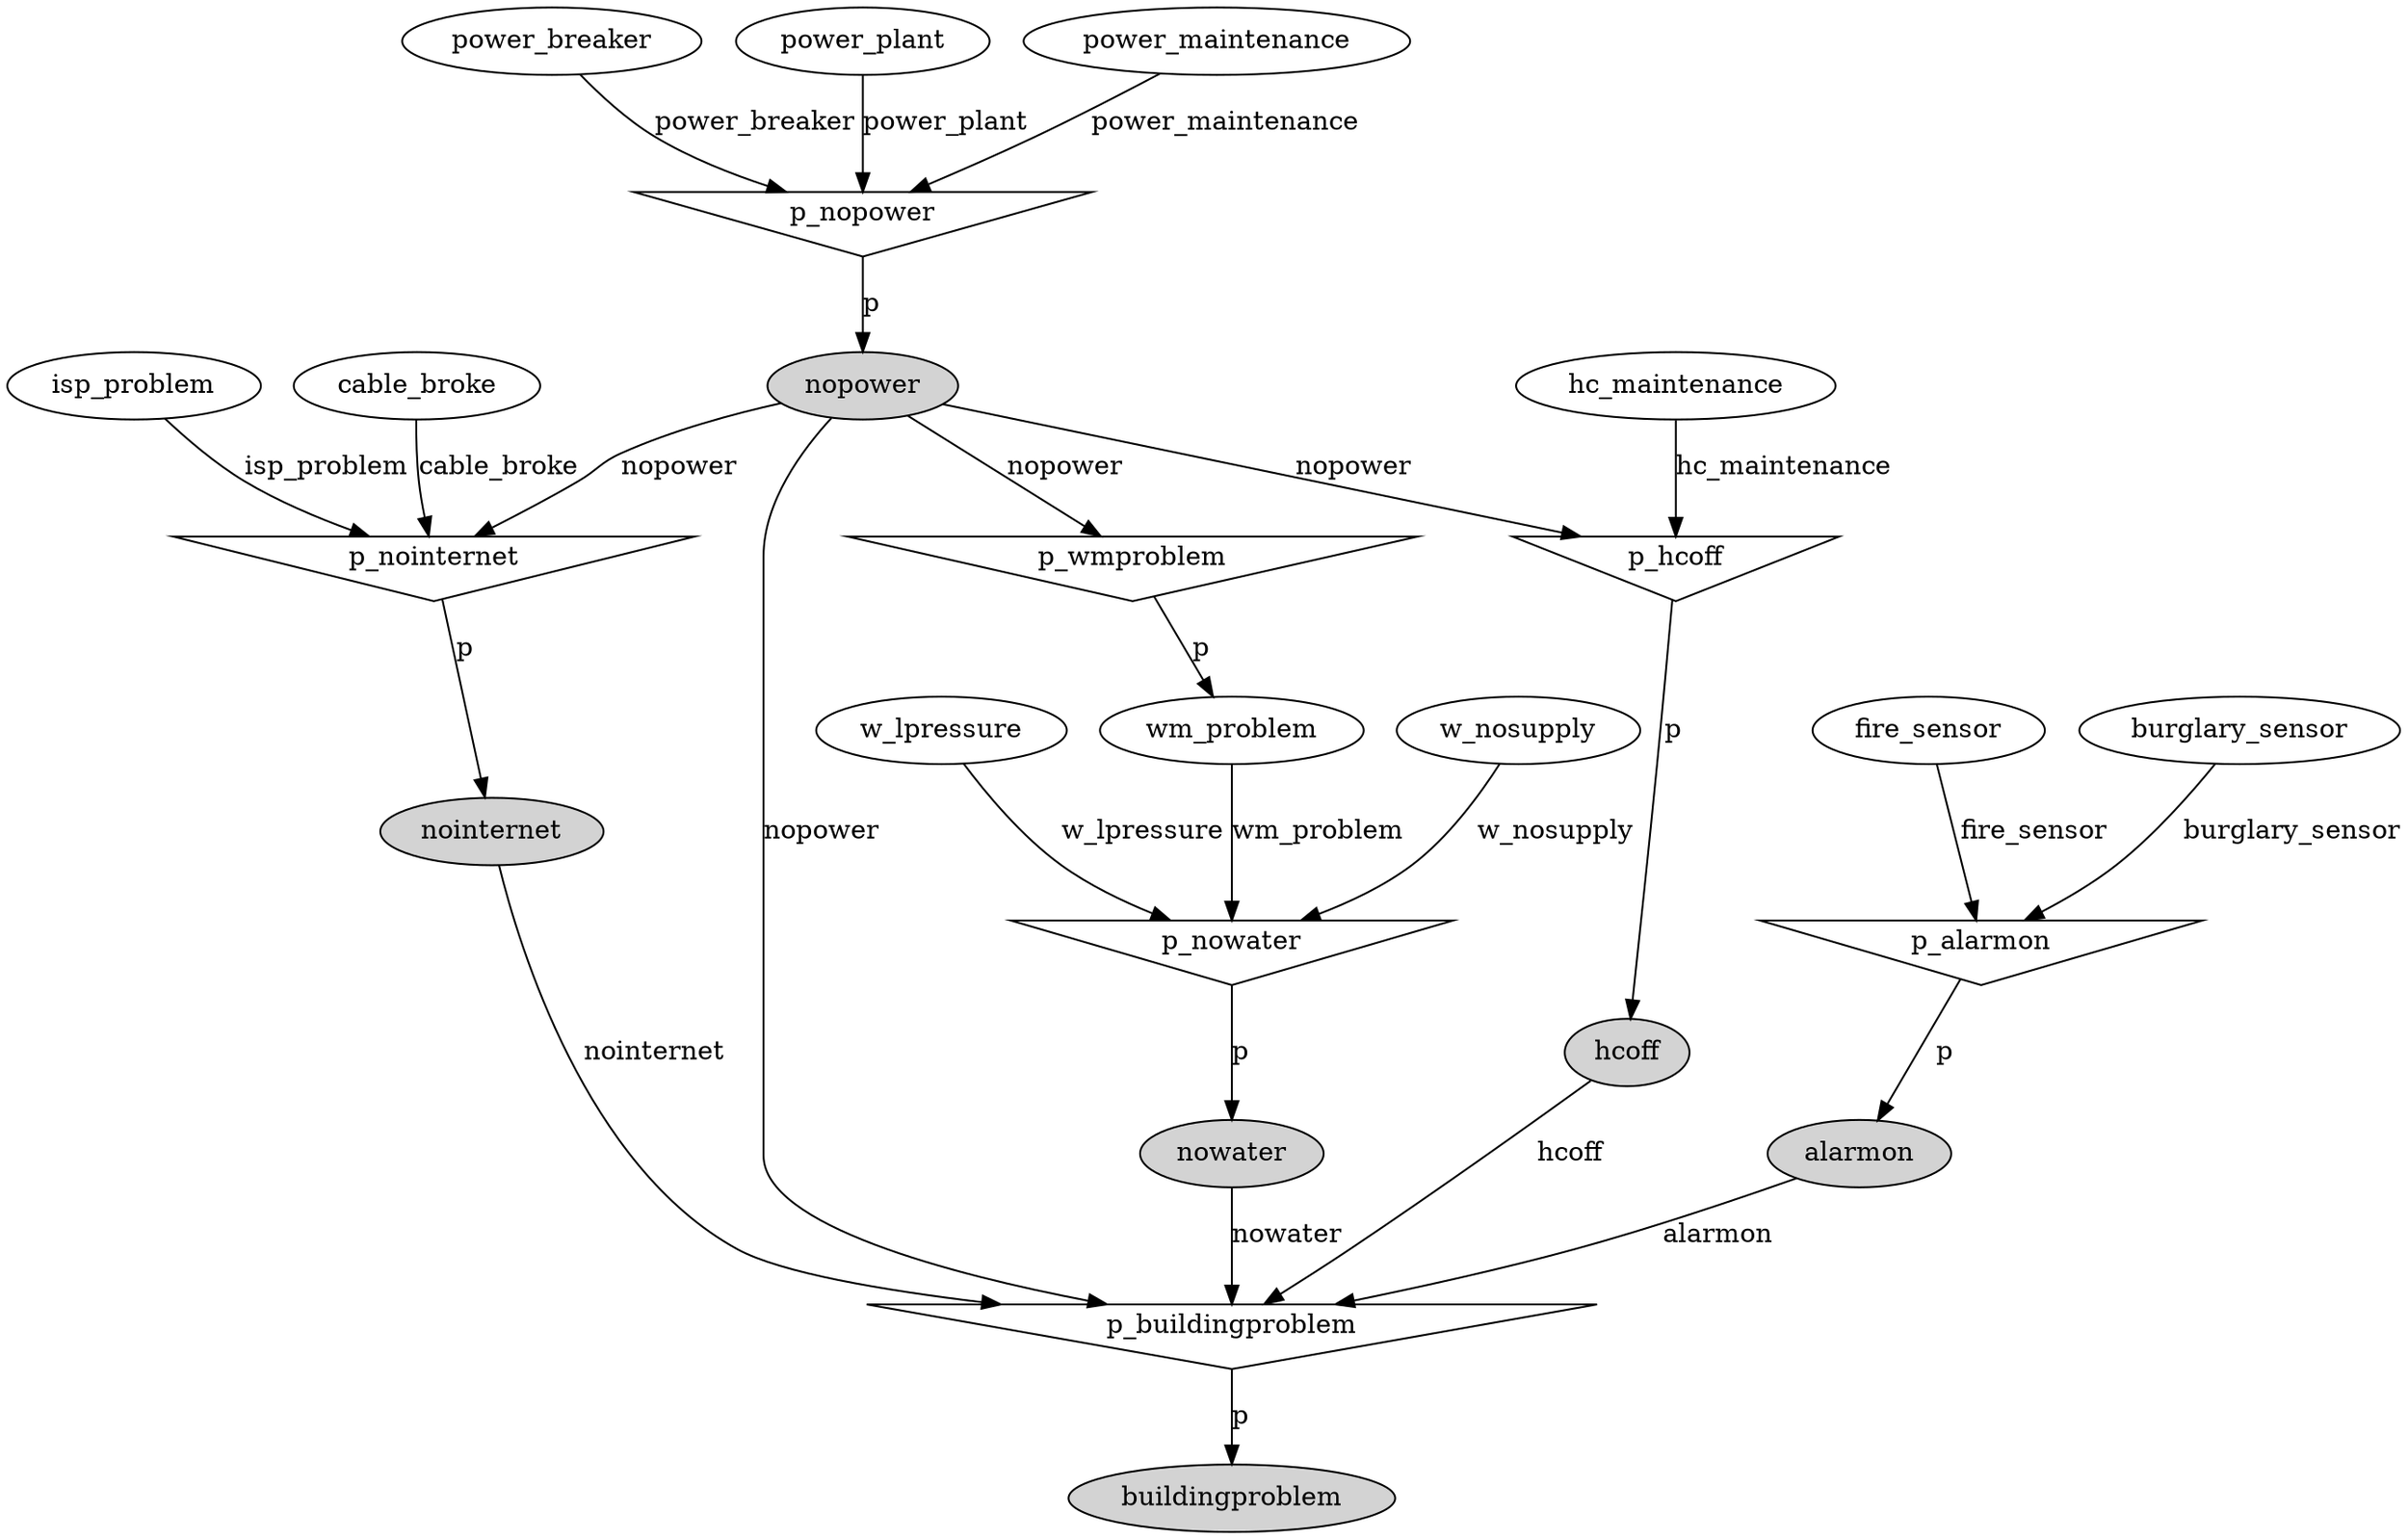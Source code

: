 digraph G {
nointernet [style=filled];
p_nointernet [shape=invtriangle];
p_nointernet -> nointernet  [label=p];
nopower [style=filled];
nopower -> p_nointernet  [label=nopower];
p_nopower [shape=invtriangle];
p_nopower -> nopower  [label=p];
power_breaker;
power_breaker -> p_nopower  [label=power_breaker];
power_plant;
power_plant -> p_nopower  [label=power_plant];
power_maintenance;
power_maintenance -> p_nopower  [label=power_maintenance];
cable_broke;
cable_broke -> p_nointernet  [label=cable_broke];
isp_problem;
isp_problem -> p_nointernet  [label=isp_problem];
hcoff [style=filled];
p_hcoff [shape=invtriangle];
p_hcoff -> hcoff  [label=p];
hc_maintenance;
hc_maintenance -> p_hcoff  [label=hc_maintenance];
nopower -> p_hcoff  [label=nopower];
nowater [style=filled];
p_nowater [shape=invtriangle];
p_nowater -> nowater  [label=p];
w_lpressure;
w_lpressure -> p_nowater  [label=w_lpressure];
w_nosupply;
w_nosupply -> p_nowater  [label=w_nosupply];
wm_problem;
wm_problem -> p_nowater  [label=wm_problem];
p_wmproblem [shape=invtriangle];
p_wmproblem -> wm_problem  [label=p];
nopower -> p_wmproblem  [label=nopower];
alarmon [style=filled];
p_alarmon [shape=invtriangle];
p_alarmon -> alarmon  [label=p];
fire_sensor;
fire_sensor -> p_alarmon  [label=fire_sensor];
burglary_sensor;
burglary_sensor -> p_alarmon  [label=burglary_sensor];
buildingproblem [style=filled];
p_buildingproblem [shape=invtriangle];
p_buildingproblem -> buildingproblem  [label=p];
alarmon -> p_buildingproblem  [label=alarmon];
hcoff -> p_buildingproblem  [label=hcoff];
nointernet -> p_buildingproblem  [label=nointernet];
nowater -> p_buildingproblem  [label=nowater];
nopower -> p_buildingproblem  [label=nopower];
}
